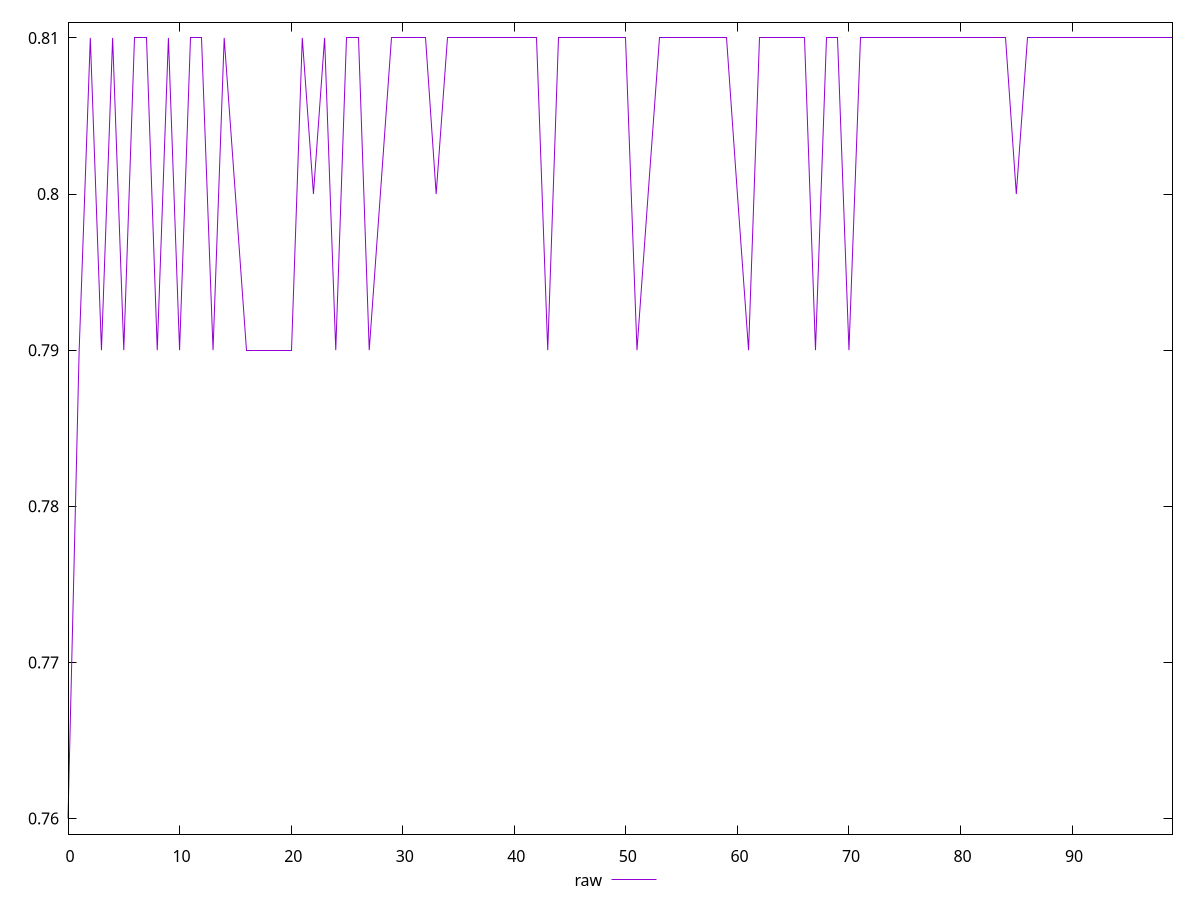 reset

$raw <<EOF
0 0.76
1 0.79
2 0.81
3 0.79
4 0.81
5 0.79
6 0.81
7 0.81
8 0.79
9 0.81
10 0.79
11 0.81
12 0.81
13 0.79
14 0.81
15 0.8
16 0.79
17 0.79
18 0.79
19 0.79
20 0.79
21 0.81
22 0.8
23 0.81
24 0.79
25 0.81
26 0.81
27 0.79
28 0.8
29 0.81
30 0.81
31 0.81
32 0.81
33 0.8
34 0.81
35 0.81
36 0.81
37 0.81
38 0.81
39 0.81
40 0.81
41 0.81
42 0.81
43 0.79
44 0.81
45 0.81
46 0.81
47 0.81
48 0.81
49 0.81
50 0.81
51 0.79
52 0.8
53 0.81
54 0.81
55 0.81
56 0.81
57 0.81
58 0.81
59 0.81
60 0.8
61 0.79
62 0.81
63 0.81
64 0.81
65 0.81
66 0.81
67 0.79
68 0.81
69 0.81
70 0.79
71 0.81
72 0.81
73 0.81
74 0.81
75 0.81
76 0.81
77 0.81
78 0.81
79 0.81
80 0.81
81 0.81
82 0.81
83 0.81
84 0.81
85 0.8
86 0.81
87 0.81
88 0.81
89 0.81
90 0.81
91 0.81
92 0.81
93 0.81
94 0.81
95 0.81
96 0.81
97 0.81
98 0.81
99 0.81
EOF

set key outside below
set xrange [0:99]
set yrange [0.759:0.811]
set trange [0.759:0.811]
set terminal svg size 640, 500 enhanced background rgb 'white'
set output "report_00016_2021-02-10T13-31-48.338Z/meta/score/samples/pages+cached+noadtech+nomedia+nocss/raw/values.svg"

plot $raw title "raw" with line

reset

